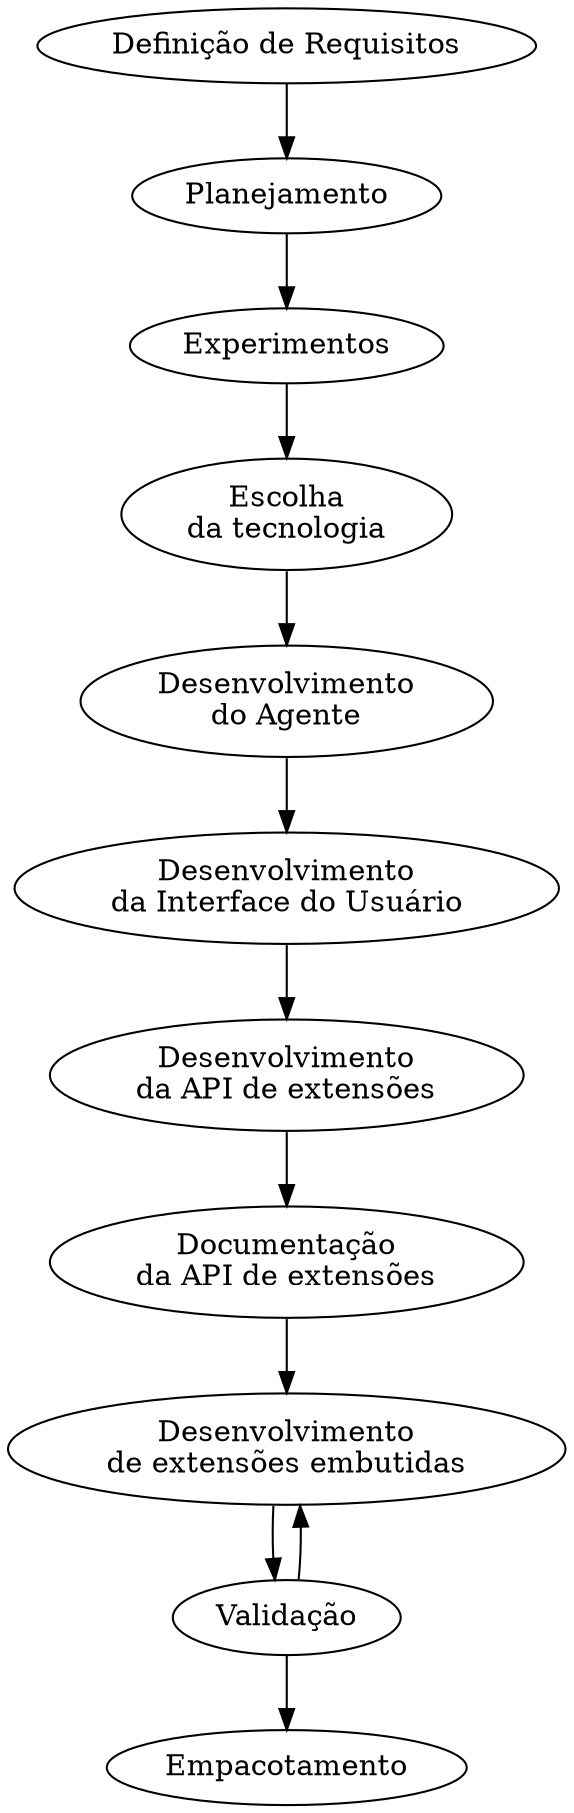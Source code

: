 digraph G {
    "Definição de Requisitos" -> "Planejamento" -> "Experimentos" -> "Escolha\nda tecnologia" -> "Desenvolvimento\ndo Agente" -> "Desenvolvimento\nda Interface do Usuário" -> "Desenvolvimento\nda API de extensões" -> "Documentação\nda API de extensões" -> "Desenvolvimento\nde extensões embutidas" -> "Validação" -> "Desenvolvimento\nde extensões embutidas";
    "Validação" -> "Empacotamento";
}